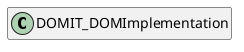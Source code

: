 @startuml
set namespaceSeparator \\
hide members
hide << alias >> circle

class DOMIT_DOMImplementation
@enduml
